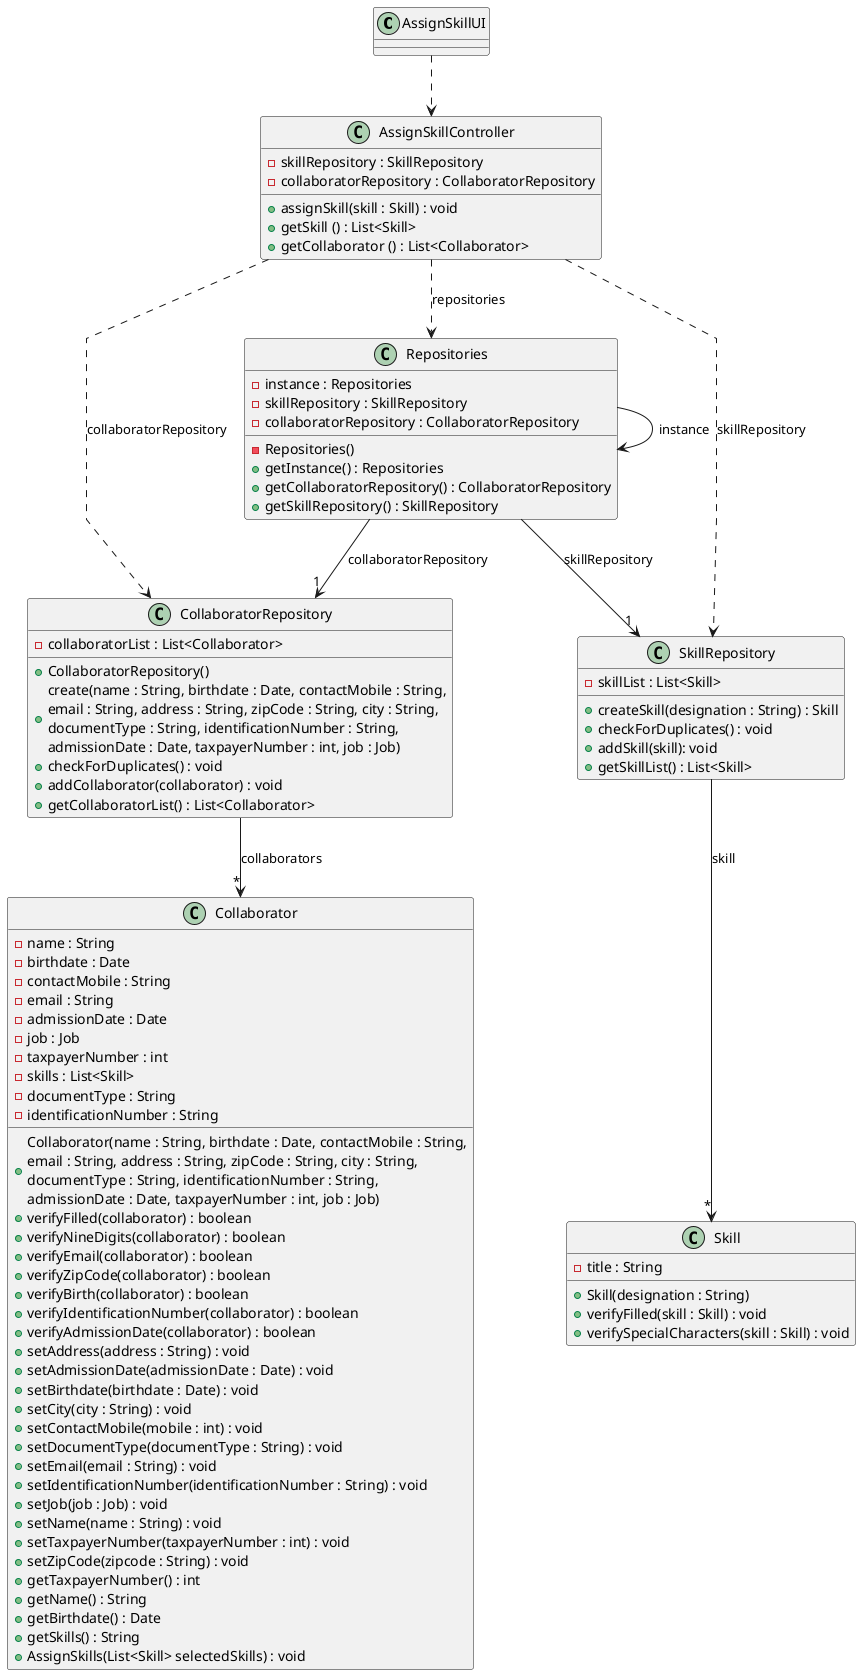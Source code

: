 @startuml
skinparam packageStyle rectangle
skinparam shadowing false
skinparam linetype polyline

class AssignSkillUI {
}

class AssignSkillController {
    - skillRepository : SkillRepository
    - collaboratorRepository : CollaboratorRepository
    + assignSkill(skill : Skill) : void
    + getSkill () : List<Skill>
    + getCollaborator () : List<Collaborator>
}

class Repositories {
    - instance : Repositories
    - Repositories()
    -skillRepository : SkillRepository
    -collaboratorRepository : CollaboratorRepository
    + getInstance() : Repositories
    + getCollaboratorRepository() : CollaboratorRepository
    + getSkillRepository() : SkillRepository
}

class CollaboratorRepository {
    -collaboratorList : List<Collaborator>
    +CollaboratorRepository()
    + create(name : String, birthdate : Date, contactMobile : String,\nemail : String, address : String, zipCode : String, city : String,\ndocumentType : String, identificationNumber : String, \nadmissionDate : Date, taxpayerNumber : int, job : Job)
    + checkForDuplicates() : void
    + addCollaborator(collaborator) : void
    + getCollaboratorList() : List<Collaborator>
}

class SkillRepository {
     - skillList : List<Skill>
     + createSkill(designation : String) : Skill
     + checkForDuplicates() : void
     + addSkill(skill): void
     + getSkillList() : List<Skill>
}

class Collaborator {
    - name : String
    - birthdate : Date
    - contactMobile : String
    - email : String
    - admissionDate : Date
    - job : Job
    - taxpayerNumber : int
    - skills : List<Skill>
    + Collaborator(name : String, birthdate : Date, contactMobile : String,\nemail : String, address : String, zipCode : String, city : String,\ndocumentType : String, identificationNumber : String, \nadmissionDate : Date, taxpayerNumber : int, job : Job)
    + verifyFilled(collaborator) : boolean
    + verifyNineDigits(collaborator) : boolean
    + verifyEmail(collaborator) : boolean
    + verifyZipCode(collaborator) : boolean
    + verifyBirth(collaborator) : boolean
    + verifyIdentificationNumber(collaborator) : boolean
    + verifyAdmissionDate(collaborator) : boolean
    - documentType : String
    - identificationNumber : String
    +setAddress(address : String) : void
    +setAdmissionDate(admissionDate : Date) : void
    +setBirthdate(birthdate : Date) : void
    +setCity(city : String) : void
    +setContactMobile(mobile : int) : void
    +setDocumentType(documentType : String) : void
    +setEmail(email : String) : void
    +setIdentificationNumber(identificationNumber : String) : void
    +setJob(job : Job) : void
    +setName(name : String) : void
    +setTaxpayerNumber(taxpayerNumber : int) : void
    +setZipCode(zipcode : String) : void
    +getTaxpayerNumber() : int
    +getName() : String
    +getBirthdate() : Date
    +getSkills() : String
    +AssignSkills(List<Skill> selectedSkills) : void
}

class Skill {
    - title : String
    + Skill(designation : String)
    + verifyFilled(skill : Skill) : void
    + verifySpecialCharacters(skill : Skill) : void
}

AssignSkillUI ..> AssignSkillController
AssignSkillController ..> Repositories : repositories
Repositories --> Repositories : instance
Repositories --> "1" CollaboratorRepository : collaboratorRepository
Repositories --> "1" SkillRepository : skillRepository
AssignSkillController ..> CollaboratorRepository : collaboratorRepository
AssignSkillController ..> SkillRepository : skillRepository
CollaboratorRepository --> "*" Collaborator : collaborators
SkillRepository --> "*" Skill : skill


@enduml
